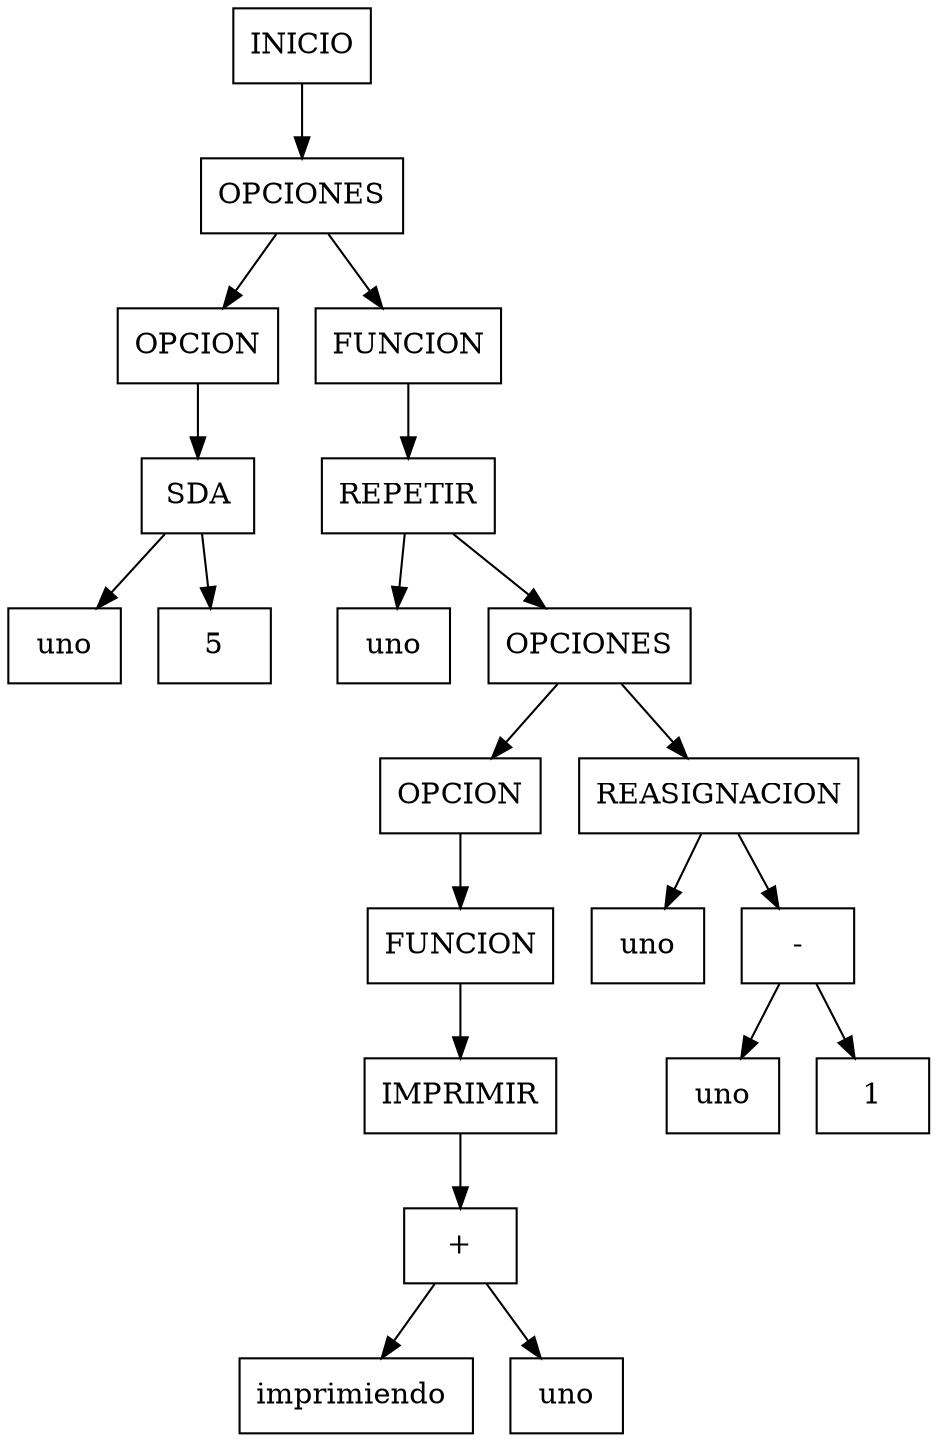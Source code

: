 digraph G{
node[shape=box];
rankdir=UD;

"21_INICIO"[label = "INICIO"];
"20_OPCIONES"[label = "OPCIONES"];
"21_INICIO"->"20_OPCIONES";
"20_OPCIONES"[label = "OPCIONES"];
"4_OPCION"[label = "OPCION"];
"20_OPCIONES"->"4_OPCION";
"4_OPCION"[label = "OPCION"];
"3_SDA"[label = "SDA"];
"4_OPCION"->"3_SDA";
"3_SDA"[label = "SDA"];
"2_ID"[label = "uno"];
"3_SDA"->"2_ID";
"3_SDA"[label = "SDA"];
"1_ENTERO"[label = "5"];
"3_SDA"->"1_ENTERO";
"20_OPCIONES"[label = "OPCIONES"];
"19_FUNCION"[label = "FUNCION"];
"20_OPCIONES"->"19_FUNCION";
"19_FUNCION"[label = "FUNCION"];
"18_REPETIR"[label = "REPETIR"];
"19_FUNCION"->"18_REPETIR";
"18_REPETIR"[label = "REPETIR"];
"5_ID"[label = "uno"];
"18_REPETIR"->"5_ID";
"18_REPETIR"[label = "REPETIR"];
"17_OPCIONES"[label = "OPCIONES"];
"18_REPETIR"->"17_OPCIONES";
"17_OPCIONES"[label = "OPCIONES"];
"11_OPCION"[label = "OPCION"];
"17_OPCIONES"->"11_OPCION";
"11_OPCION"[label = "OPCION"];
"10_FUNCION"[label = "FUNCION"];
"11_OPCION"->"10_FUNCION";
"10_FUNCION"[label = "FUNCION"];
"9_IMPRIMIR"[label = "IMPRIMIR"];
"10_FUNCION"->"9_IMPRIMIR";
"9_IMPRIMIR"[label = "IMPRIMIR"];
"8_+"[label = "+"];
"9_IMPRIMIR"->"8_+";
"8_+"[label = "+"];
"6_CADENA"[label = "imprimiendo "];
"8_+"->"6_CADENA";
"8_+"[label = "+"];
"7_ID"[label = "uno"];
"8_+"->"7_ID";
"17_OPCIONES"[label = "OPCIONES"];
"16_REASIGNACION"[label = "REASIGNACION"];
"17_OPCIONES"->"16_REASIGNACION";
"16_REASIGNACION"[label = "REASIGNACION"];
"15_ID"[label = "uno"];
"16_REASIGNACION"->"15_ID";
"16_REASIGNACION"[label = "REASIGNACION"];
"14_-"[label = "-"];
"16_REASIGNACION"->"14_-";
"14_-"[label = "-"];
"12_ID"[label = "uno"];
"14_-"->"12_ID";
"14_-"[label = "-"];
"13_ENTERO"[label = "1"];
"14_-"->"13_ENTERO";


}
